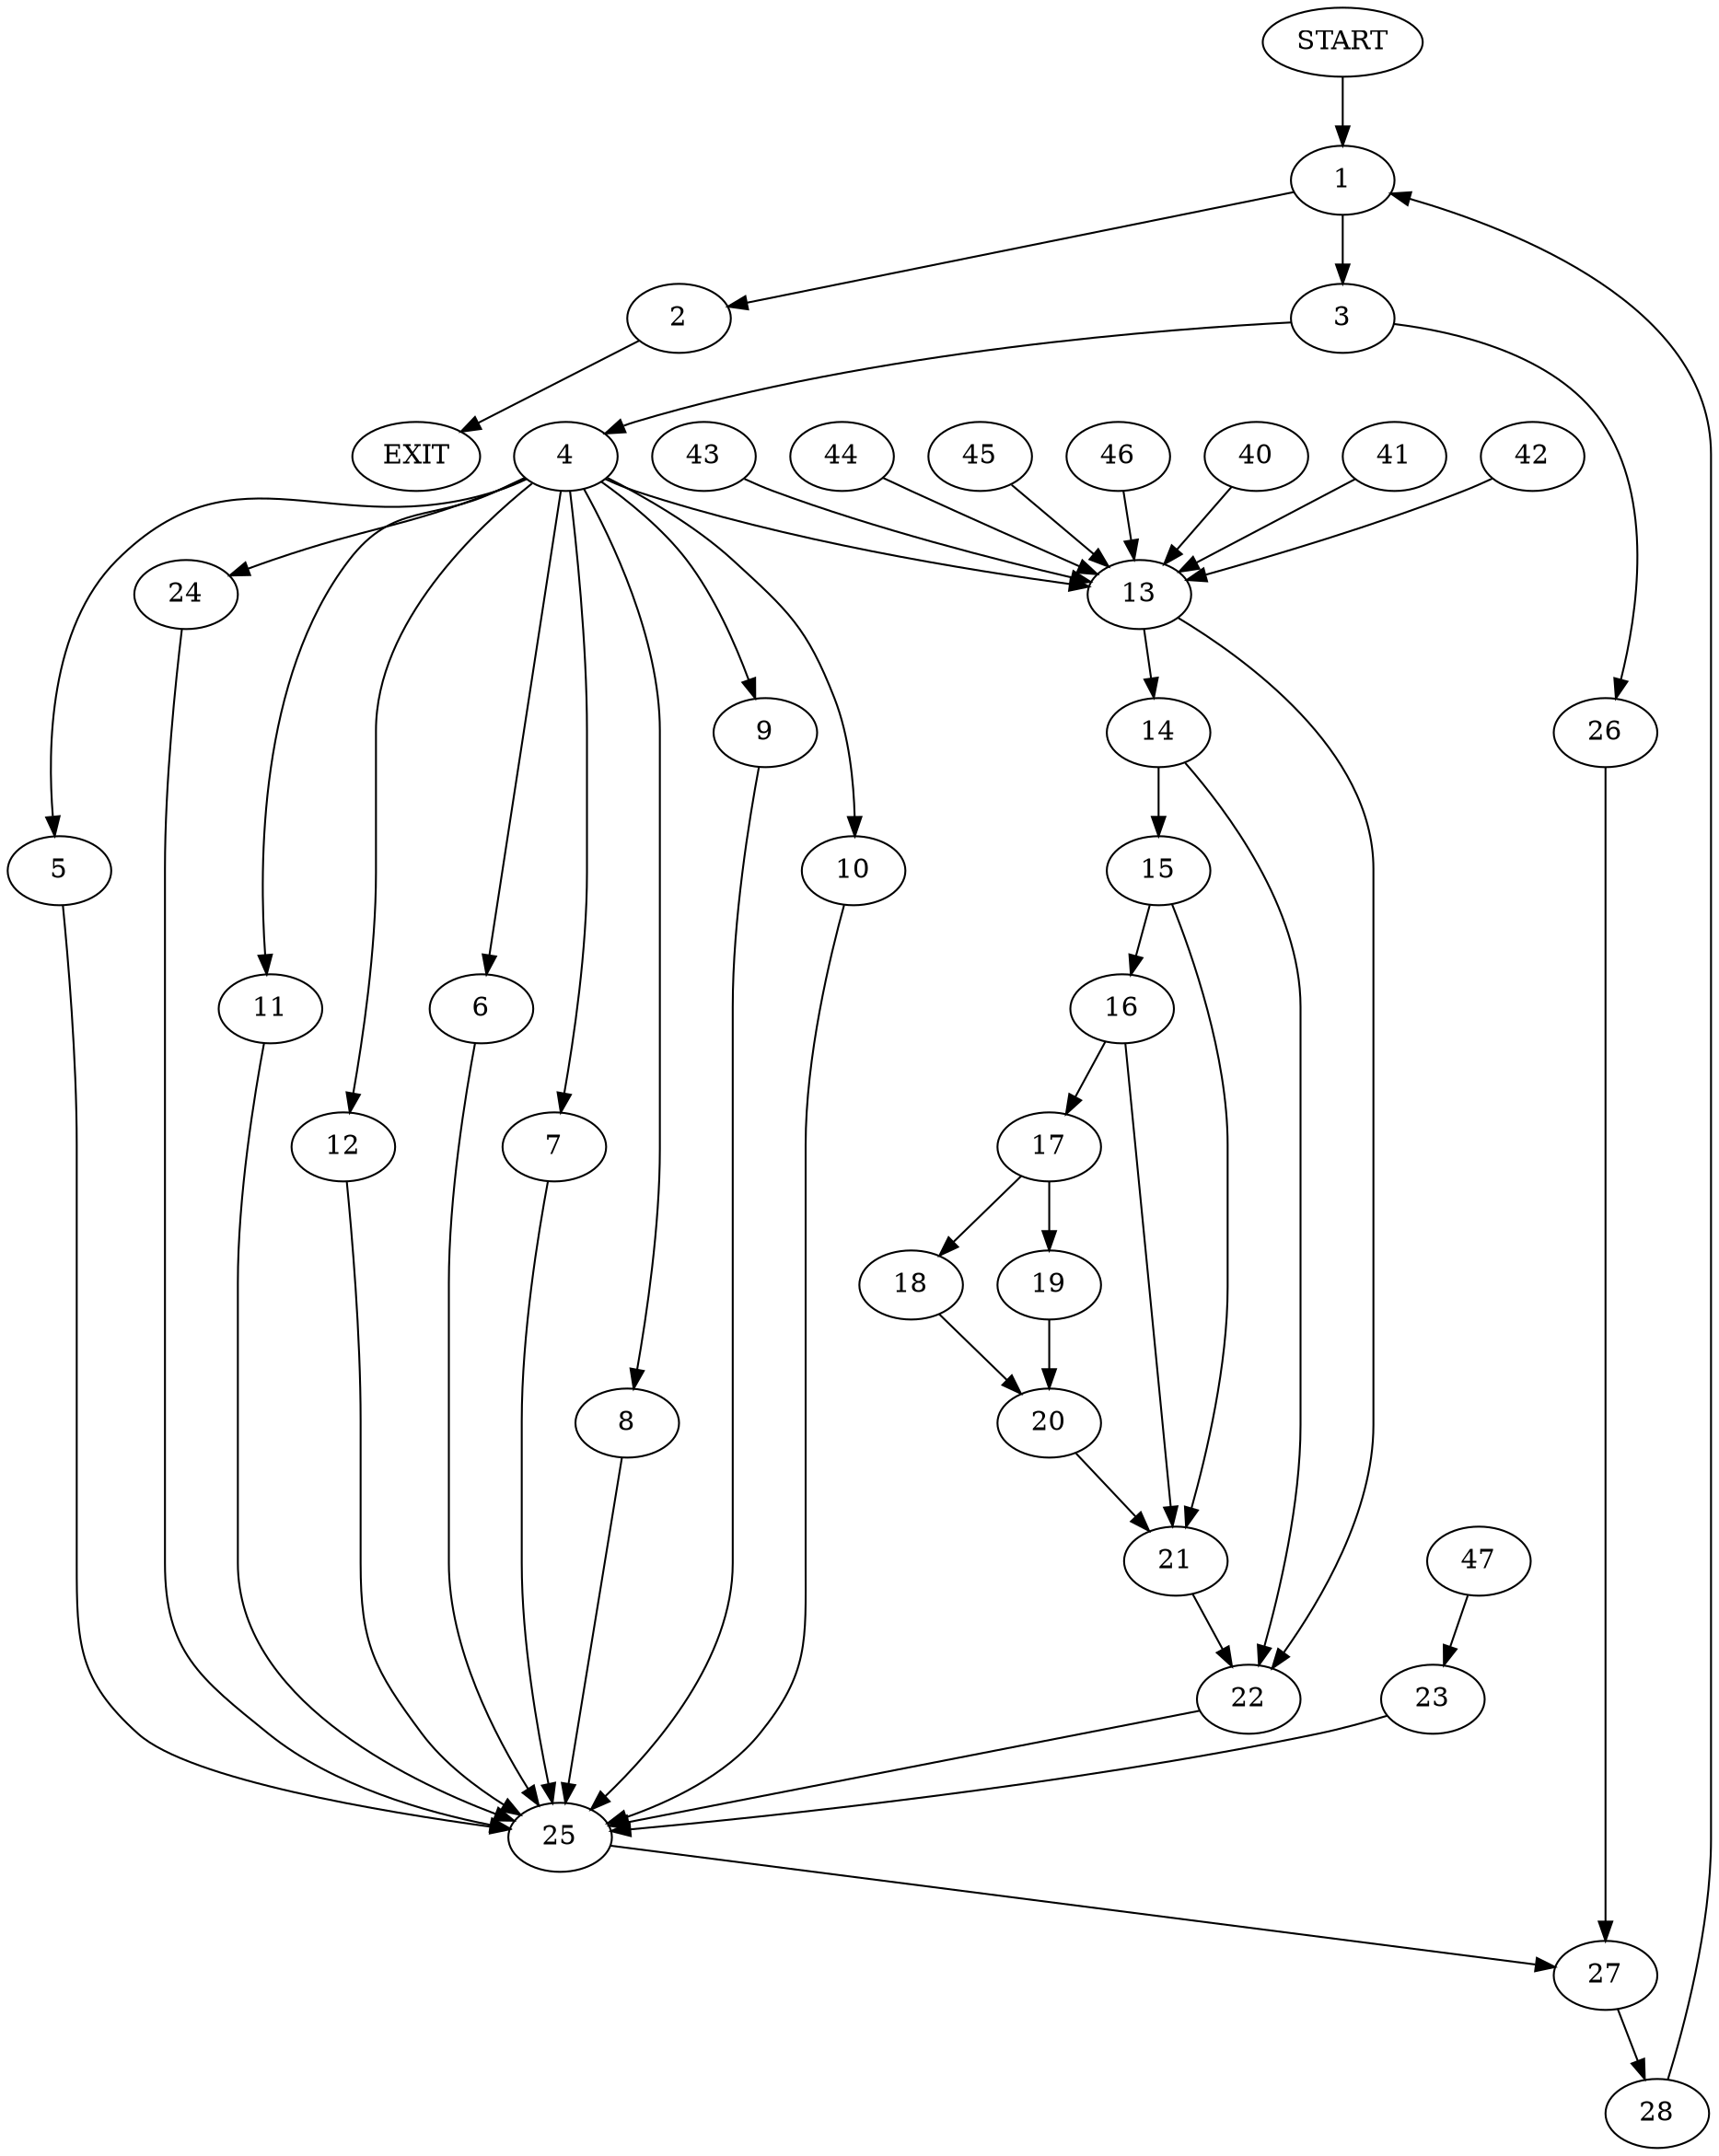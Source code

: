 digraph { 
0 [label="START"];
1;
2;
3;
4;
5;
6;
7;
8;
9;
10;
11;
12;
13;
14;
15;
16;
17;
18;
19;
20;
21;
22;
23;
24;
25;
26;
27;
28;
29[label="EXIT"];
0 -> 1;
1 -> 3;
1 -> 2;
2 -> 29;
3 -> 26;
3 -> 4;
4 -> 24;
4 -> 5;
4:s2 -> 6;
4:s3 -> 7;
4:s4 -> 8;
4:s5 -> 9;
4:s6 -> 10;
4:s7 -> 11;
4:s8 -> 12;
4:s9 -> 13;
40 -> 13;
41 -> 13;
42 -> 13;
43 -> 13;
44 -> 13;
45 -> 13;
46 -> 13;
47 -> 23;
5 -> 25;
6 -> 25;
7 -> 25;
8 -> 25;
9 -> 25;
10 -> 25;
11 -> 25;
12 -> 25;
13 -> 14;
13 -> 22;
14 -> 15;
14 -> 22;
15 -> 16;
15 -> 21;
16 -> 17;
16 -> 21;
17 -> 18;
17 -> 19;
18 -> 20;
19 -> 20;
20 -> 21;
21 -> 22;
22 -> 25;
23 -> 25;
24 -> 25;
25 -> 27;
26 -> 27;
27 -> 28;
28 -> 1;
}